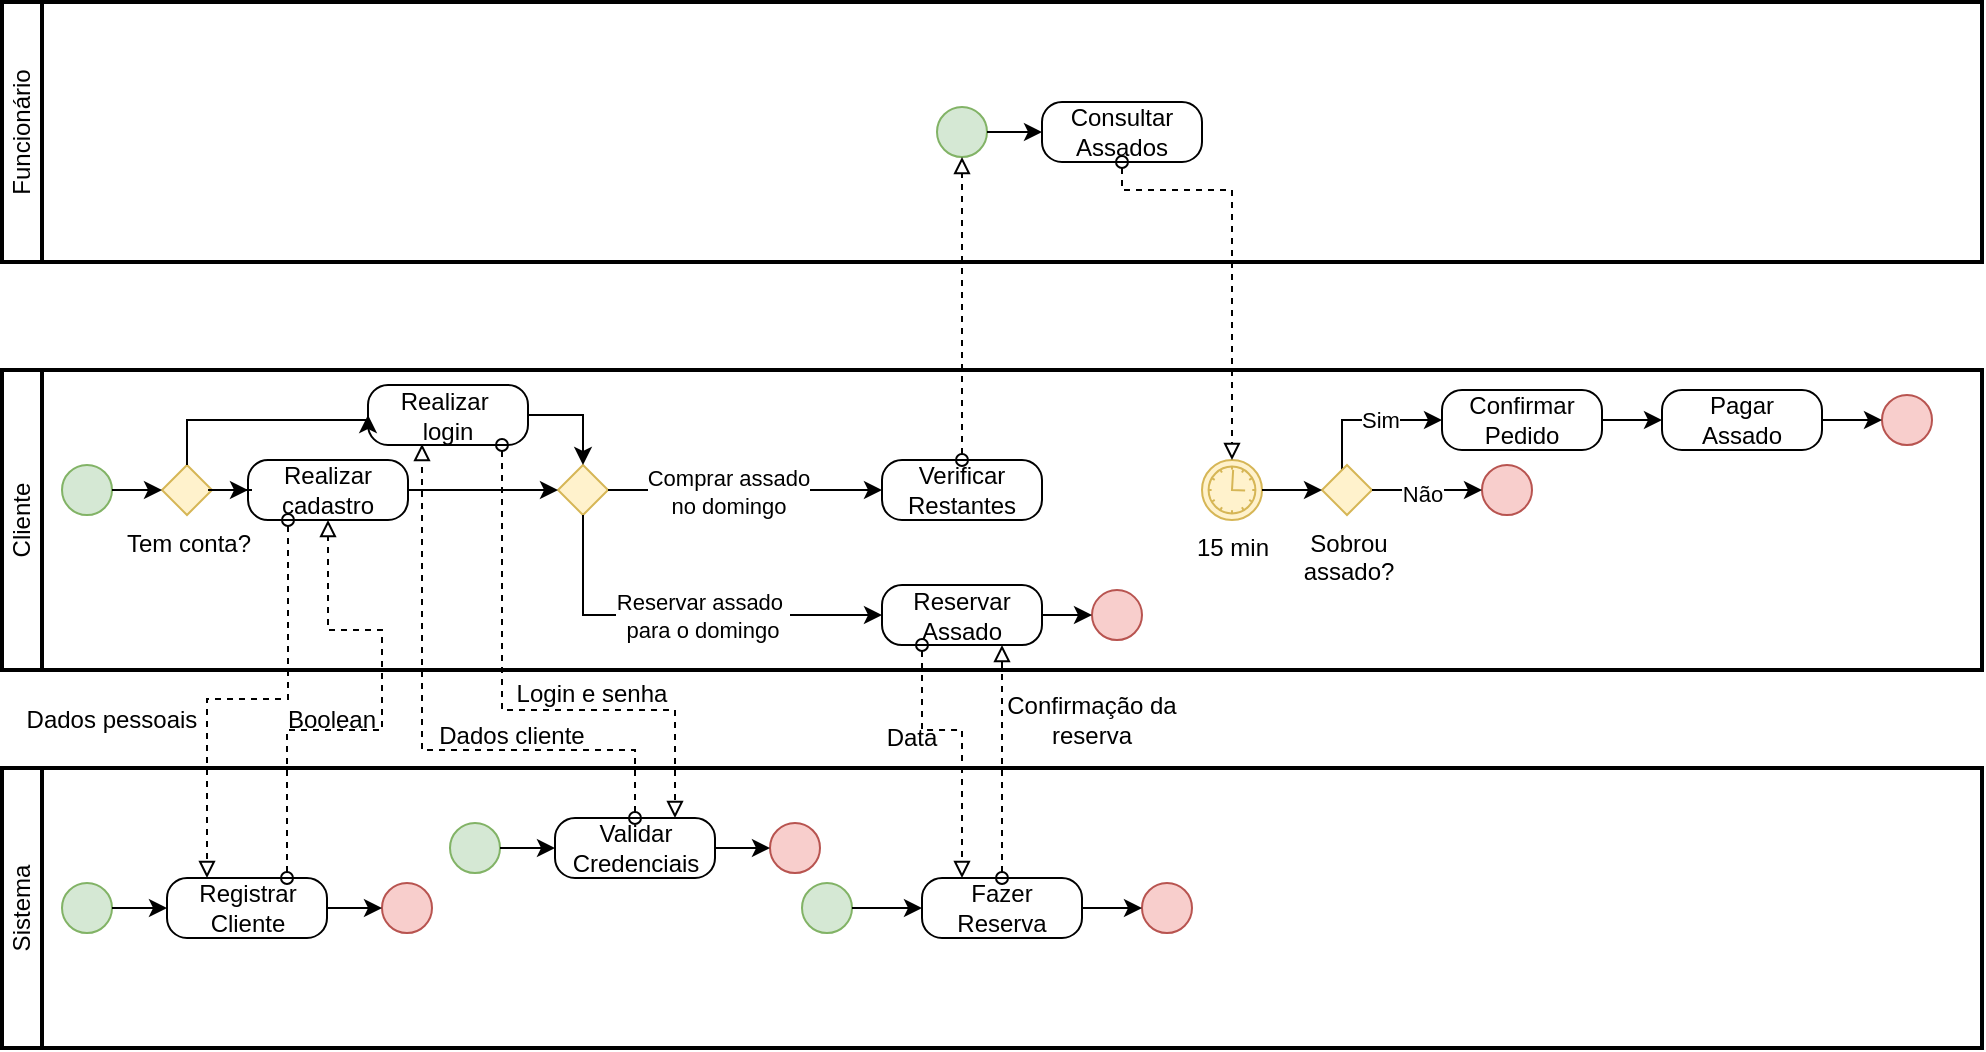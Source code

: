<mxfile version="24.0.6" type="device">
  <diagram name="Página-1" id="PackzysqCE_SgGWZMTbv">
    <mxGraphModel dx="598" dy="298" grid="1" gridSize="10" guides="1" tooltips="1" connect="1" arrows="1" fold="1" page="1" pageScale="1" pageWidth="827" pageHeight="1169" background="none" math="0" shadow="0">
      <root>
        <mxCell id="0" />
        <mxCell id="1" parent="0" />
        <mxCell id="0MPRl1a49YGlIiTAVaeu-1" value="Cliente" style="swimlane;html=1;startSize=20;fontStyle=0;collapsible=0;horizontal=0;swimlaneLine=1;swimlaneFillColor=#ffffff;strokeWidth=2;whiteSpace=wrap;" vertex="1" parent="1">
          <mxGeometry x="190" y="210" width="990" height="150" as="geometry" />
        </mxCell>
        <mxCell id="0MPRl1a49YGlIiTAVaeu-4" value="" style="points=[[0.145,0.145,0],[0.5,0,0],[0.855,0.145,0],[1,0.5,0],[0.855,0.855,0],[0.5,1,0],[0.145,0.855,0],[0,0.5,0]];shape=mxgraph.bpmn.event;html=1;verticalLabelPosition=bottom;labelBackgroundColor=#ffffff;verticalAlign=top;align=center;perimeter=ellipsePerimeter;outlineConnect=0;aspect=fixed;outline=standard;symbol=general;fillColor=#d5e8d4;strokeColor=#82b366;" vertex="1" parent="0MPRl1a49YGlIiTAVaeu-1">
          <mxGeometry x="30" y="47.5" width="25" height="25" as="geometry" />
        </mxCell>
        <mxCell id="0MPRl1a49YGlIiTAVaeu-5" value="Realizar cadastro" style="points=[[0.25,0,0],[0.5,0,0],[0.75,0,0],[1,0.25,0],[1,0.5,0],[1,0.75,0],[0.75,1,0],[0.5,1,0],[0.25,1,0],[0,0.75,0],[0,0.5,0],[0,0.25,0]];shape=mxgraph.bpmn.task;whiteSpace=wrap;rectStyle=rounded;size=10;html=1;container=1;expand=0;collapsible=0;taskMarker=abstract;" vertex="1" parent="0MPRl1a49YGlIiTAVaeu-1">
          <mxGeometry x="123" y="45" width="80" height="30" as="geometry" />
        </mxCell>
        <mxCell id="0MPRl1a49YGlIiTAVaeu-6" value="Tem conta?" style="points=[[0.25,0.25,0],[0.5,0,0],[0.75,0.25,0],[1,0.5,0],[0.75,0.75,0],[0.5,1,0],[0.25,0.75,0],[0,0.5,0]];shape=mxgraph.bpmn.gateway2;html=1;verticalLabelPosition=bottom;labelBackgroundColor=#ffffff;verticalAlign=top;align=center;perimeter=rhombusPerimeter;outlineConnect=0;outline=none;symbol=none;fillColor=#fff2cc;strokeColor=#d6b656;" vertex="1" parent="0MPRl1a49YGlIiTAVaeu-1">
          <mxGeometry x="80" y="47.5" width="25" height="25" as="geometry" />
        </mxCell>
        <mxCell id="0MPRl1a49YGlIiTAVaeu-7" style="edgeStyle=orthogonalEdgeStyle;rounded=0;orthogonalLoop=1;jettySize=auto;html=1;entryX=0;entryY=0.5;entryDx=0;entryDy=0;entryPerimeter=0;" edge="1" parent="0MPRl1a49YGlIiTAVaeu-1" source="0MPRl1a49YGlIiTAVaeu-4" target="0MPRl1a49YGlIiTAVaeu-6">
          <mxGeometry relative="1" as="geometry" />
        </mxCell>
        <mxCell id="0MPRl1a49YGlIiTAVaeu-8" value="Realizar&amp;nbsp;&lt;div&gt;login&lt;/div&gt;" style="points=[[0.25,0,0],[0.5,0,0],[0.75,0,0],[1,0.25,0],[1,0.5,0],[1,0.75,0],[0.75,1,0],[0.5,1,0],[0.25,1,0],[0,0.75,0],[0,0.5,0],[0,0.25,0]];shape=mxgraph.bpmn.task;whiteSpace=wrap;rectStyle=rounded;size=10;html=1;container=1;expand=0;collapsible=0;taskMarker=abstract;" vertex="1" parent="0MPRl1a49YGlIiTAVaeu-1">
          <mxGeometry x="183" y="7.5" width="80" height="30" as="geometry" />
        </mxCell>
        <mxCell id="0MPRl1a49YGlIiTAVaeu-9" style="edgeStyle=orthogonalEdgeStyle;rounded=0;orthogonalLoop=1;jettySize=auto;html=1;entryX=0;entryY=0.5;entryDx=0;entryDy=0;entryPerimeter=0;" edge="1" parent="0MPRl1a49YGlIiTAVaeu-1" source="0MPRl1a49YGlIiTAVaeu-6" target="0MPRl1a49YGlIiTAVaeu-8">
          <mxGeometry relative="1" as="geometry">
            <Array as="points">
              <mxPoint x="93" y="25" />
            </Array>
          </mxGeometry>
        </mxCell>
        <mxCell id="0MPRl1a49YGlIiTAVaeu-10" style="edgeStyle=orthogonalEdgeStyle;rounded=0;orthogonalLoop=1;jettySize=auto;html=1;entryX=0;entryY=0.5;entryDx=0;entryDy=0;entryPerimeter=0;" edge="1" parent="0MPRl1a49YGlIiTAVaeu-1" source="0MPRl1a49YGlIiTAVaeu-6" target="0MPRl1a49YGlIiTAVaeu-5">
          <mxGeometry relative="1" as="geometry" />
        </mxCell>
        <mxCell id="0MPRl1a49YGlIiTAVaeu-11" value="" style="points=[[0.25,0.25,0],[0.5,0,0],[0.75,0.25,0],[1,0.5,0],[0.75,0.75,0],[0.5,1,0],[0.25,0.75,0],[0,0.5,0]];shape=mxgraph.bpmn.gateway2;html=1;verticalLabelPosition=bottom;labelBackgroundColor=#ffffff;verticalAlign=top;align=center;perimeter=rhombusPerimeter;outlineConnect=0;outline=none;symbol=none;fillColor=#fff2cc;strokeColor=#d6b656;" vertex="1" parent="0MPRl1a49YGlIiTAVaeu-1">
          <mxGeometry x="278" y="47.5" width="25" height="25" as="geometry" />
        </mxCell>
        <mxCell id="0MPRl1a49YGlIiTAVaeu-12" style="edgeStyle=orthogonalEdgeStyle;rounded=0;orthogonalLoop=1;jettySize=auto;html=1;entryX=0;entryY=0.5;entryDx=0;entryDy=0;entryPerimeter=0;" edge="1" parent="0MPRl1a49YGlIiTAVaeu-1" source="0MPRl1a49YGlIiTAVaeu-5" target="0MPRl1a49YGlIiTAVaeu-11">
          <mxGeometry relative="1" as="geometry" />
        </mxCell>
        <mxCell id="0MPRl1a49YGlIiTAVaeu-14" style="edgeStyle=orthogonalEdgeStyle;rounded=0;orthogonalLoop=1;jettySize=auto;html=1;entryX=0.5;entryY=0;entryDx=0;entryDy=0;entryPerimeter=0;" edge="1" parent="0MPRl1a49YGlIiTAVaeu-1" source="0MPRl1a49YGlIiTAVaeu-8" target="0MPRl1a49YGlIiTAVaeu-11">
          <mxGeometry relative="1" as="geometry" />
        </mxCell>
        <mxCell id="0MPRl1a49YGlIiTAVaeu-15" value="Reservar&lt;div&gt;Assado&lt;/div&gt;" style="points=[[0.25,0,0],[0.5,0,0],[0.75,0,0],[1,0.25,0],[1,0.5,0],[1,0.75,0],[0.75,1,0],[0.5,1,0],[0.25,1,0],[0,0.75,0],[0,0.5,0],[0,0.25,0]];shape=mxgraph.bpmn.task;whiteSpace=wrap;rectStyle=rounded;size=10;html=1;container=1;expand=0;collapsible=0;taskMarker=abstract;" vertex="1" parent="0MPRl1a49YGlIiTAVaeu-1">
          <mxGeometry x="440" y="107.52" width="80" height="30" as="geometry" />
        </mxCell>
        <mxCell id="0MPRl1a49YGlIiTAVaeu-17" value="Verificar&lt;div&gt;Restantes&lt;/div&gt;" style="points=[[0.25,0,0],[0.5,0,0],[0.75,0,0],[1,0.25,0],[1,0.5,0],[1,0.75,0],[0.75,1,0],[0.5,1,0],[0.25,1,0],[0,0.75,0],[0,0.5,0],[0,0.25,0]];shape=mxgraph.bpmn.task;whiteSpace=wrap;rectStyle=rounded;size=10;html=1;container=1;expand=0;collapsible=0;taskMarker=abstract;" vertex="1" parent="0MPRl1a49YGlIiTAVaeu-1">
          <mxGeometry x="440" y="45" width="80" height="30" as="geometry" />
        </mxCell>
        <mxCell id="0MPRl1a49YGlIiTAVaeu-18" style="edgeStyle=orthogonalEdgeStyle;rounded=0;orthogonalLoop=1;jettySize=auto;html=1;" edge="1" parent="0MPRl1a49YGlIiTAVaeu-1" source="0MPRl1a49YGlIiTAVaeu-11">
          <mxGeometry relative="1" as="geometry">
            <mxPoint x="440" y="60" as="targetPoint" />
          </mxGeometry>
        </mxCell>
        <mxCell id="0MPRl1a49YGlIiTAVaeu-20" value="&lt;div&gt;Comprar assado&lt;/div&gt;&lt;div&gt;no domingo&lt;/div&gt;" style="edgeLabel;html=1;align=center;verticalAlign=middle;resizable=0;points=[];" vertex="1" connectable="0" parent="0MPRl1a49YGlIiTAVaeu-18">
          <mxGeometry x="-0.13" y="-1" relative="1" as="geometry">
            <mxPoint as="offset" />
          </mxGeometry>
        </mxCell>
        <mxCell id="0MPRl1a49YGlIiTAVaeu-19" style="edgeStyle=orthogonalEdgeStyle;rounded=0;orthogonalLoop=1;jettySize=auto;html=1;entryX=0;entryY=0.5;entryDx=0;entryDy=0;entryPerimeter=0;exitX=0.5;exitY=1;exitDx=0;exitDy=0;exitPerimeter=0;" edge="1" parent="0MPRl1a49YGlIiTAVaeu-1" source="0MPRl1a49YGlIiTAVaeu-11" target="0MPRl1a49YGlIiTAVaeu-15">
          <mxGeometry relative="1" as="geometry">
            <mxPoint x="291" y="80" as="sourcePoint" />
            <mxPoint x="478" y="122.52" as="targetPoint" />
            <Array as="points">
              <mxPoint x="291" y="123" />
            </Array>
          </mxGeometry>
        </mxCell>
        <mxCell id="0MPRl1a49YGlIiTAVaeu-21" value="Reservar assado&amp;nbsp;&lt;div&gt;para o domingo&lt;/div&gt;" style="edgeLabel;html=1;align=center;verticalAlign=middle;resizable=0;points=[];" vertex="1" connectable="0" parent="0MPRl1a49YGlIiTAVaeu-19">
          <mxGeometry x="0.097" relative="1" as="geometry">
            <mxPoint as="offset" />
          </mxGeometry>
        </mxCell>
        <mxCell id="0MPRl1a49YGlIiTAVaeu-34" value="15 min" style="points=[[0.145,0.145,0],[0.5,0,0],[0.855,0.145,0],[1,0.5,0],[0.855,0.855,0],[0.5,1,0],[0.145,0.855,0],[0,0.5,0]];shape=mxgraph.bpmn.event;html=1;verticalLabelPosition=bottom;labelBackgroundColor=#ffffff;verticalAlign=top;align=center;perimeter=ellipsePerimeter;outlineConnect=0;aspect=fixed;outline=standard;symbol=timer;fillColor=#fff2cc;strokeColor=#d6b656;" vertex="1" parent="0MPRl1a49YGlIiTAVaeu-1">
          <mxGeometry x="600" y="45" width="30" height="30" as="geometry" />
        </mxCell>
        <mxCell id="0MPRl1a49YGlIiTAVaeu-36" value="Confirmar&lt;div&gt;Pedido&lt;/div&gt;" style="points=[[0.25,0,0],[0.5,0,0],[0.75,0,0],[1,0.25,0],[1,0.5,0],[1,0.75,0],[0.75,1,0],[0.5,1,0],[0.25,1,0],[0,0.75,0],[0,0.5,0],[0,0.25,0]];shape=mxgraph.bpmn.task;whiteSpace=wrap;rectStyle=rounded;size=10;html=1;container=1;expand=0;collapsible=0;taskMarker=abstract;" vertex="1" parent="0MPRl1a49YGlIiTAVaeu-1">
          <mxGeometry x="720" y="10" width="80" height="30" as="geometry" />
        </mxCell>
        <mxCell id="0MPRl1a49YGlIiTAVaeu-37" value="Pagar&lt;div&gt;Assado&lt;/div&gt;" style="points=[[0.25,0,0],[0.5,0,0],[0.75,0,0],[1,0.25,0],[1,0.5,0],[1,0.75,0],[0.75,1,0],[0.5,1,0],[0.25,1,0],[0,0.75,0],[0,0.5,0],[0,0.25,0]];shape=mxgraph.bpmn.task;whiteSpace=wrap;rectStyle=rounded;size=10;html=1;container=1;expand=0;collapsible=0;taskMarker=abstract;" vertex="1" parent="0MPRl1a49YGlIiTAVaeu-1">
          <mxGeometry x="830" y="10" width="80" height="30" as="geometry" />
        </mxCell>
        <mxCell id="0MPRl1a49YGlIiTAVaeu-41" style="edgeStyle=orthogonalEdgeStyle;rounded=0;orthogonalLoop=1;jettySize=auto;html=1;entryX=0;entryY=0.5;entryDx=0;entryDy=0;entryPerimeter=0;" edge="1" parent="0MPRl1a49YGlIiTAVaeu-1" source="0MPRl1a49YGlIiTAVaeu-36" target="0MPRl1a49YGlIiTAVaeu-37">
          <mxGeometry relative="1" as="geometry" />
        </mxCell>
        <mxCell id="0MPRl1a49YGlIiTAVaeu-42" value="" style="points=[[0.145,0.145,0],[0.5,0,0],[0.855,0.145,0],[1,0.5,0],[0.855,0.855,0],[0.5,1,0],[0.145,0.855,0],[0,0.5,0]];shape=mxgraph.bpmn.event;html=1;verticalLabelPosition=bottom;labelBackgroundColor=#ffffff;verticalAlign=top;align=center;perimeter=ellipsePerimeter;outlineConnect=0;aspect=fixed;outline=standard;symbol=general;fillColor=#f8cecc;strokeColor=#b85450;" vertex="1" parent="0MPRl1a49YGlIiTAVaeu-1">
          <mxGeometry x="940" y="12.5" width="25" height="25" as="geometry" />
        </mxCell>
        <mxCell id="0MPRl1a49YGlIiTAVaeu-43" style="edgeStyle=orthogonalEdgeStyle;rounded=0;orthogonalLoop=1;jettySize=auto;html=1;entryX=0;entryY=0.5;entryDx=0;entryDy=0;entryPerimeter=0;" edge="1" parent="0MPRl1a49YGlIiTAVaeu-1" source="0MPRl1a49YGlIiTAVaeu-37" target="0MPRl1a49YGlIiTAVaeu-42">
          <mxGeometry relative="1" as="geometry" />
        </mxCell>
        <mxCell id="0MPRl1a49YGlIiTAVaeu-53" style="edgeStyle=orthogonalEdgeStyle;rounded=0;orthogonalLoop=1;jettySize=auto;html=1;entryX=0;entryY=0.5;entryDx=0;entryDy=0;entryPerimeter=0;" edge="1" parent="0MPRl1a49YGlIiTAVaeu-1" source="0MPRl1a49YGlIiTAVaeu-44" target="0MPRl1a49YGlIiTAVaeu-36">
          <mxGeometry relative="1" as="geometry">
            <mxPoint x="672.5" y="20" as="targetPoint" />
            <Array as="points">
              <mxPoint x="670" y="25" />
            </Array>
          </mxGeometry>
        </mxCell>
        <mxCell id="0MPRl1a49YGlIiTAVaeu-54" value="Sim" style="edgeLabel;html=1;align=center;verticalAlign=middle;resizable=0;points=[];" vertex="1" connectable="0" parent="0MPRl1a49YGlIiTAVaeu-53">
          <mxGeometry x="0.154" relative="1" as="geometry">
            <mxPoint as="offset" />
          </mxGeometry>
        </mxCell>
        <mxCell id="0MPRl1a49YGlIiTAVaeu-44" value="Sobrou&lt;div&gt;assado?&lt;/div&gt;" style="points=[[0.25,0.25,0],[0.5,0,0],[0.75,0.25,0],[1,0.5,0],[0.75,0.75,0],[0.5,1,0],[0.25,0.75,0],[0,0.5,0]];shape=mxgraph.bpmn.gateway2;html=1;verticalLabelPosition=bottom;labelBackgroundColor=#ffffff;verticalAlign=top;align=center;perimeter=rhombusPerimeter;outlineConnect=0;outline=none;symbol=none;fillColor=#fff2cc;strokeColor=#d6b656;" vertex="1" parent="0MPRl1a49YGlIiTAVaeu-1">
          <mxGeometry x="660" y="47.5" width="25" height="25" as="geometry" />
        </mxCell>
        <mxCell id="0MPRl1a49YGlIiTAVaeu-45" style="edgeStyle=orthogonalEdgeStyle;rounded=0;orthogonalLoop=1;jettySize=auto;html=1;entryX=0;entryY=0.5;entryDx=0;entryDy=0;entryPerimeter=0;" edge="1" parent="0MPRl1a49YGlIiTAVaeu-1" source="0MPRl1a49YGlIiTAVaeu-34" target="0MPRl1a49YGlIiTAVaeu-44">
          <mxGeometry relative="1" as="geometry" />
        </mxCell>
        <mxCell id="0MPRl1a49YGlIiTAVaeu-49" value="" style="points=[[0.145,0.145,0],[0.5,0,0],[0.855,0.145,0],[1,0.5,0],[0.855,0.855,0],[0.5,1,0],[0.145,0.855,0],[0,0.5,0]];shape=mxgraph.bpmn.event;html=1;verticalLabelPosition=bottom;labelBackgroundColor=#ffffff;verticalAlign=top;align=center;perimeter=ellipsePerimeter;outlineConnect=0;aspect=fixed;outline=standard;symbol=general;fillColor=#f8cecc;strokeColor=#b85450;" vertex="1" parent="0MPRl1a49YGlIiTAVaeu-1">
          <mxGeometry x="740" y="47.5" width="25" height="25" as="geometry" />
        </mxCell>
        <mxCell id="0MPRl1a49YGlIiTAVaeu-51" style="edgeStyle=orthogonalEdgeStyle;rounded=0;orthogonalLoop=1;jettySize=auto;html=1;entryX=0;entryY=0.5;entryDx=0;entryDy=0;entryPerimeter=0;" edge="1" parent="0MPRl1a49YGlIiTAVaeu-1" source="0MPRl1a49YGlIiTAVaeu-44" target="0MPRl1a49YGlIiTAVaeu-49">
          <mxGeometry relative="1" as="geometry">
            <mxPoint x="720" y="60" as="targetPoint" />
          </mxGeometry>
        </mxCell>
        <mxCell id="0MPRl1a49YGlIiTAVaeu-55" value="Não" style="edgeLabel;html=1;align=center;verticalAlign=middle;resizable=0;points=[];" vertex="1" connectable="0" parent="0MPRl1a49YGlIiTAVaeu-51">
          <mxGeometry x="-0.117" y="-2" relative="1" as="geometry">
            <mxPoint as="offset" />
          </mxGeometry>
        </mxCell>
        <mxCell id="0MPRl1a49YGlIiTAVaeu-2" value="Funcionário" style="swimlane;html=1;startSize=20;fontStyle=0;collapsible=0;horizontal=0;swimlaneLine=1;swimlaneFillColor=#ffffff;strokeWidth=2;whiteSpace=wrap;" vertex="1" parent="1">
          <mxGeometry x="190" y="26" width="990" height="130" as="geometry" />
        </mxCell>
        <mxCell id="0MPRl1a49YGlIiTAVaeu-22" value="" style="points=[[0.145,0.145,0],[0.5,0,0],[0.855,0.145,0],[1,0.5,0],[0.855,0.855,0],[0.5,1,0],[0.145,0.855,0],[0,0.5,0]];shape=mxgraph.bpmn.event;html=1;verticalLabelPosition=bottom;labelBackgroundColor=#ffffff;verticalAlign=top;align=center;perimeter=ellipsePerimeter;outlineConnect=0;aspect=fixed;outline=standard;symbol=general;fillColor=#d5e8d4;strokeColor=#82b366;" vertex="1" parent="0MPRl1a49YGlIiTAVaeu-2">
          <mxGeometry x="467.5" y="52.5" width="25" height="25" as="geometry" />
        </mxCell>
        <mxCell id="0MPRl1a49YGlIiTAVaeu-23" value="Consultar&lt;div&gt;Assados&lt;/div&gt;" style="points=[[0.25,0,0],[0.5,0,0],[0.75,0,0],[1,0.25,0],[1,0.5,0],[1,0.75,0],[0.75,1,0],[0.5,1,0],[0.25,1,0],[0,0.75,0],[0,0.5,0],[0,0.25,0]];shape=mxgraph.bpmn.task;whiteSpace=wrap;rectStyle=rounded;size=10;html=1;container=1;expand=0;collapsible=0;taskMarker=abstract;" vertex="1" parent="0MPRl1a49YGlIiTAVaeu-2">
          <mxGeometry x="520" y="50" width="80" height="30" as="geometry" />
        </mxCell>
        <mxCell id="0MPRl1a49YGlIiTAVaeu-26" style="edgeStyle=orthogonalEdgeStyle;rounded=0;orthogonalLoop=1;jettySize=auto;html=1;entryX=0;entryY=0.5;entryDx=0;entryDy=0;entryPerimeter=0;" edge="1" parent="0MPRl1a49YGlIiTAVaeu-2" source="0MPRl1a49YGlIiTAVaeu-22" target="0MPRl1a49YGlIiTAVaeu-23">
          <mxGeometry relative="1" as="geometry" />
        </mxCell>
        <mxCell id="0MPRl1a49YGlIiTAVaeu-3" value="Sistema" style="swimlane;html=1;startSize=20;fontStyle=0;collapsible=0;horizontal=0;swimlaneLine=1;swimlaneFillColor=#ffffff;strokeWidth=2;whiteSpace=wrap;" vertex="1" parent="1">
          <mxGeometry x="190" y="409" width="990" height="140" as="geometry" />
        </mxCell>
        <mxCell id="0MPRl1a49YGlIiTAVaeu-28" value="" style="points=[[0.145,0.145,0],[0.5,0,0],[0.855,0.145,0],[1,0.5,0],[0.855,0.855,0],[0.5,1,0],[0.145,0.855,0],[0,0.5,0]];shape=mxgraph.bpmn.event;html=1;verticalLabelPosition=bottom;labelBackgroundColor=#ffffff;verticalAlign=top;align=center;perimeter=ellipsePerimeter;outlineConnect=0;aspect=fixed;outline=standard;symbol=general;fillColor=#d5e8d4;strokeColor=#82b366;" vertex="1" parent="0MPRl1a49YGlIiTAVaeu-3">
          <mxGeometry x="30" y="57.5" width="25" height="25" as="geometry" />
        </mxCell>
        <mxCell id="0MPRl1a49YGlIiTAVaeu-29" value="Registrar&lt;div&gt;Cliente&lt;/div&gt;" style="points=[[0.25,0,0],[0.5,0,0],[0.75,0,0],[1,0.25,0],[1,0.5,0],[1,0.75,0],[0.75,1,0],[0.5,1,0],[0.25,1,0],[0,0.75,0],[0,0.5,0],[0,0.25,0]];shape=mxgraph.bpmn.task;whiteSpace=wrap;rectStyle=rounded;size=10;html=1;container=1;expand=0;collapsible=0;taskMarker=abstract;" vertex="1" parent="0MPRl1a49YGlIiTAVaeu-3">
          <mxGeometry x="82.5" y="55" width="80" height="30" as="geometry" />
        </mxCell>
        <mxCell id="0MPRl1a49YGlIiTAVaeu-30" style="edgeStyle=orthogonalEdgeStyle;rounded=0;orthogonalLoop=1;jettySize=auto;html=1;entryX=0;entryY=0.5;entryDx=0;entryDy=0;entryPerimeter=0;" edge="1" parent="0MPRl1a49YGlIiTAVaeu-3" source="0MPRl1a49YGlIiTAVaeu-28" target="0MPRl1a49YGlIiTAVaeu-29">
          <mxGeometry relative="1" as="geometry" />
        </mxCell>
        <mxCell id="0MPRl1a49YGlIiTAVaeu-32" value="" style="points=[[0.145,0.145,0],[0.5,0,0],[0.855,0.145,0],[1,0.5,0],[0.855,0.855,0],[0.5,1,0],[0.145,0.855,0],[0,0.5,0]];shape=mxgraph.bpmn.event;html=1;verticalLabelPosition=bottom;labelBackgroundColor=#ffffff;verticalAlign=top;align=center;perimeter=ellipsePerimeter;outlineConnect=0;aspect=fixed;outline=standard;symbol=general;fillColor=#f8cecc;strokeColor=#b85450;" vertex="1" parent="0MPRl1a49YGlIiTAVaeu-3">
          <mxGeometry x="190" y="57.5" width="25" height="25" as="geometry" />
        </mxCell>
        <mxCell id="0MPRl1a49YGlIiTAVaeu-33" style="edgeStyle=orthogonalEdgeStyle;rounded=0;orthogonalLoop=1;jettySize=auto;html=1;entryX=0;entryY=0.5;entryDx=0;entryDy=0;entryPerimeter=0;" edge="1" parent="0MPRl1a49YGlIiTAVaeu-3" source="0MPRl1a49YGlIiTAVaeu-29" target="0MPRl1a49YGlIiTAVaeu-32">
          <mxGeometry relative="1" as="geometry" />
        </mxCell>
        <mxCell id="0MPRl1a49YGlIiTAVaeu-56" value="Fazer&lt;div&gt;Reserva&lt;/div&gt;" style="points=[[0.25,0,0],[0.5,0,0],[0.75,0,0],[1,0.25,0],[1,0.5,0],[1,0.75,0],[0.75,1,0],[0.5,1,0],[0.25,1,0],[0,0.75,0],[0,0.5,0],[0,0.25,0]];shape=mxgraph.bpmn.task;whiteSpace=wrap;rectStyle=rounded;size=10;html=1;container=1;expand=0;collapsible=0;taskMarker=abstract;" vertex="1" parent="0MPRl1a49YGlIiTAVaeu-3">
          <mxGeometry x="460" y="55" width="80" height="30" as="geometry" />
        </mxCell>
        <mxCell id="0MPRl1a49YGlIiTAVaeu-57" value="" style="points=[[0.145,0.145,0],[0.5,0,0],[0.855,0.145,0],[1,0.5,0],[0.855,0.855,0],[0.5,1,0],[0.145,0.855,0],[0,0.5,0]];shape=mxgraph.bpmn.event;html=1;verticalLabelPosition=bottom;labelBackgroundColor=#ffffff;verticalAlign=top;align=center;perimeter=ellipsePerimeter;outlineConnect=0;aspect=fixed;outline=standard;symbol=general;fillColor=#d5e8d4;strokeColor=#82b366;" vertex="1" parent="0MPRl1a49YGlIiTAVaeu-3">
          <mxGeometry x="400" y="57.5" width="25" height="25" as="geometry" />
        </mxCell>
        <mxCell id="0MPRl1a49YGlIiTAVaeu-59" style="edgeStyle=orthogonalEdgeStyle;rounded=0;orthogonalLoop=1;jettySize=auto;html=1;entryX=0;entryY=0.5;entryDx=0;entryDy=0;entryPerimeter=0;" edge="1" parent="0MPRl1a49YGlIiTAVaeu-3" source="0MPRl1a49YGlIiTAVaeu-57" target="0MPRl1a49YGlIiTAVaeu-56">
          <mxGeometry relative="1" as="geometry" />
        </mxCell>
        <mxCell id="0MPRl1a49YGlIiTAVaeu-66" value="" style="points=[[0.145,0.145,0],[0.5,0,0],[0.855,0.145,0],[1,0.5,0],[0.855,0.855,0],[0.5,1,0],[0.145,0.855,0],[0,0.5,0]];shape=mxgraph.bpmn.event;html=1;verticalLabelPosition=bottom;labelBackgroundColor=#ffffff;verticalAlign=top;align=center;perimeter=ellipsePerimeter;outlineConnect=0;aspect=fixed;outline=standard;symbol=general;fillColor=#d5e8d4;strokeColor=#82b366;" vertex="1" parent="0MPRl1a49YGlIiTAVaeu-3">
          <mxGeometry x="224" y="27.5" width="25" height="25" as="geometry" />
        </mxCell>
        <mxCell id="0MPRl1a49YGlIiTAVaeu-67" value="Validar&lt;div&gt;Credenciais&lt;/div&gt;" style="points=[[0.25,0,0],[0.5,0,0],[0.75,0,0],[1,0.25,0],[1,0.5,0],[1,0.75,0],[0.75,1,0],[0.5,1,0],[0.25,1,0],[0,0.75,0],[0,0.5,0],[0,0.25,0]];shape=mxgraph.bpmn.task;whiteSpace=wrap;rectStyle=rounded;size=10;html=1;container=1;expand=0;collapsible=0;taskMarker=abstract;" vertex="1" parent="0MPRl1a49YGlIiTAVaeu-3">
          <mxGeometry x="276.5" y="25" width="80" height="30" as="geometry" />
        </mxCell>
        <mxCell id="0MPRl1a49YGlIiTAVaeu-68" style="edgeStyle=orthogonalEdgeStyle;rounded=0;orthogonalLoop=1;jettySize=auto;html=1;entryX=0;entryY=0.5;entryDx=0;entryDy=0;entryPerimeter=0;" edge="1" parent="0MPRl1a49YGlIiTAVaeu-3" source="0MPRl1a49YGlIiTAVaeu-66" target="0MPRl1a49YGlIiTAVaeu-67">
          <mxGeometry relative="1" as="geometry" />
        </mxCell>
        <mxCell id="0MPRl1a49YGlIiTAVaeu-69" value="" style="points=[[0.145,0.145,0],[0.5,0,0],[0.855,0.145,0],[1,0.5,0],[0.855,0.855,0],[0.5,1,0],[0.145,0.855,0],[0,0.5,0]];shape=mxgraph.bpmn.event;html=1;verticalLabelPosition=bottom;labelBackgroundColor=#ffffff;verticalAlign=top;align=center;perimeter=ellipsePerimeter;outlineConnect=0;aspect=fixed;outline=standard;symbol=general;fillColor=#f8cecc;strokeColor=#b85450;" vertex="1" parent="0MPRl1a49YGlIiTAVaeu-3">
          <mxGeometry x="384" y="27.5" width="25" height="25" as="geometry" />
        </mxCell>
        <mxCell id="0MPRl1a49YGlIiTAVaeu-70" style="edgeStyle=orthogonalEdgeStyle;rounded=0;orthogonalLoop=1;jettySize=auto;html=1;entryX=0;entryY=0.5;entryDx=0;entryDy=0;entryPerimeter=0;" edge="1" parent="0MPRl1a49YGlIiTAVaeu-3" source="0MPRl1a49YGlIiTAVaeu-67" target="0MPRl1a49YGlIiTAVaeu-69">
          <mxGeometry relative="1" as="geometry" />
        </mxCell>
        <mxCell id="0MPRl1a49YGlIiTAVaeu-77" value="" style="points=[[0.145,0.145,0],[0.5,0,0],[0.855,0.145,0],[1,0.5,0],[0.855,0.855,0],[0.5,1,0],[0.145,0.855,0],[0,0.5,0]];shape=mxgraph.bpmn.event;html=1;verticalLabelPosition=bottom;labelBackgroundColor=#ffffff;verticalAlign=top;align=center;perimeter=ellipsePerimeter;outlineConnect=0;aspect=fixed;outline=standard;symbol=general;fillColor=#f8cecc;strokeColor=#b85450;" vertex="1" parent="0MPRl1a49YGlIiTAVaeu-3">
          <mxGeometry x="570" y="57.5" width="25" height="25" as="geometry" />
        </mxCell>
        <mxCell id="0MPRl1a49YGlIiTAVaeu-78" style="edgeStyle=orthogonalEdgeStyle;rounded=0;orthogonalLoop=1;jettySize=auto;html=1;entryX=0;entryY=0.5;entryDx=0;entryDy=0;entryPerimeter=0;" edge="1" parent="0MPRl1a49YGlIiTAVaeu-3" source="0MPRl1a49YGlIiTAVaeu-56" target="0MPRl1a49YGlIiTAVaeu-77">
          <mxGeometry relative="1" as="geometry" />
        </mxCell>
        <mxCell id="0MPRl1a49YGlIiTAVaeu-25" style="edgeStyle=orthogonalEdgeStyle;rounded=0;orthogonalLoop=1;jettySize=auto;html=1;entryX=0.5;entryY=1;entryDx=0;entryDy=0;entryPerimeter=0;dashed=1;endArrow=block;endFill=0;startArrow=oval;startFill=0;" edge="1" parent="1" source="0MPRl1a49YGlIiTAVaeu-17" target="0MPRl1a49YGlIiTAVaeu-22">
          <mxGeometry relative="1" as="geometry" />
        </mxCell>
        <mxCell id="0MPRl1a49YGlIiTAVaeu-31" style="edgeStyle=orthogonalEdgeStyle;rounded=0;orthogonalLoop=1;jettySize=auto;html=1;entryX=0.25;entryY=0;entryDx=0;entryDy=0;entryPerimeter=0;dashed=1;endArrow=block;endFill=0;startArrow=oval;startFill=0;exitX=0.25;exitY=1;exitDx=0;exitDy=0;exitPerimeter=0;" edge="1" parent="1" source="0MPRl1a49YGlIiTAVaeu-5" target="0MPRl1a49YGlIiTAVaeu-29">
          <mxGeometry relative="1" as="geometry" />
        </mxCell>
        <mxCell id="0MPRl1a49YGlIiTAVaeu-35" style="edgeStyle=orthogonalEdgeStyle;rounded=0;orthogonalLoop=1;jettySize=auto;html=1;entryX=0.5;entryY=0;entryDx=0;entryDy=0;entryPerimeter=0;dashed=1;startArrow=oval;startFill=0;endArrow=block;endFill=0;" edge="1" parent="1" source="0MPRl1a49YGlIiTAVaeu-23" target="0MPRl1a49YGlIiTAVaeu-34">
          <mxGeometry relative="1" as="geometry">
            <Array as="points">
              <mxPoint x="805" y="120" />
            </Array>
          </mxGeometry>
        </mxCell>
        <mxCell id="0MPRl1a49YGlIiTAVaeu-38" style="edgeStyle=orthogonalEdgeStyle;rounded=0;orthogonalLoop=1;jettySize=auto;html=1;exitX=0.75;exitY=0;exitDx=0;exitDy=0;exitPerimeter=0;dashed=1;startArrow=oval;startFill=0;endArrow=block;endFill=0;entryX=0.5;entryY=1;entryDx=0;entryDy=0;entryPerimeter=0;" edge="1" parent="1" source="0MPRl1a49YGlIiTAVaeu-29" target="0MPRl1a49YGlIiTAVaeu-5">
          <mxGeometry relative="1" as="geometry">
            <mxPoint x="380" y="300" as="targetPoint" />
            <Array as="points">
              <mxPoint x="333" y="390" />
              <mxPoint x="380" y="390" />
              <mxPoint x="380" y="340" />
              <mxPoint x="353" y="340" />
            </Array>
          </mxGeometry>
        </mxCell>
        <mxCell id="0MPRl1a49YGlIiTAVaeu-60" style="edgeStyle=orthogonalEdgeStyle;rounded=0;orthogonalLoop=1;jettySize=auto;html=1;entryX=0.25;entryY=0;entryDx=0;entryDy=0;entryPerimeter=0;dashed=1;startArrow=oval;startFill=0;endArrow=block;endFill=0;exitX=0.25;exitY=1;exitDx=0;exitDy=0;exitPerimeter=0;" edge="1" parent="1" source="0MPRl1a49YGlIiTAVaeu-15" target="0MPRl1a49YGlIiTAVaeu-56">
          <mxGeometry relative="1" as="geometry">
            <Array as="points">
              <mxPoint x="650" y="390" />
              <mxPoint x="670" y="390" />
            </Array>
          </mxGeometry>
        </mxCell>
        <mxCell id="0MPRl1a49YGlIiTAVaeu-62" style="edgeStyle=orthogonalEdgeStyle;rounded=0;orthogonalLoop=1;jettySize=auto;html=1;entryX=0.75;entryY=1;entryDx=0;entryDy=0;entryPerimeter=0;dashed=1;startArrow=oval;startFill=0;endArrow=block;endFill=0;" edge="1" parent="1" source="0MPRl1a49YGlIiTAVaeu-56" target="0MPRl1a49YGlIiTAVaeu-15">
          <mxGeometry relative="1" as="geometry" />
        </mxCell>
        <mxCell id="0MPRl1a49YGlIiTAVaeu-63" value="" style="points=[[0.145,0.145,0],[0.5,0,0],[0.855,0.145,0],[1,0.5,0],[0.855,0.855,0],[0.5,1,0],[0.145,0.855,0],[0,0.5,0]];shape=mxgraph.bpmn.event;html=1;verticalLabelPosition=bottom;labelBackgroundColor=#ffffff;verticalAlign=top;align=center;perimeter=ellipsePerimeter;outlineConnect=0;aspect=fixed;outline=standard;symbol=general;fillColor=#f8cecc;strokeColor=#b85450;" vertex="1" parent="1">
          <mxGeometry x="735" y="320.02" width="25" height="25" as="geometry" />
        </mxCell>
        <mxCell id="0MPRl1a49YGlIiTAVaeu-64" style="edgeStyle=orthogonalEdgeStyle;rounded=0;orthogonalLoop=1;jettySize=auto;html=1;" edge="1" parent="1" source="0MPRl1a49YGlIiTAVaeu-15" target="0MPRl1a49YGlIiTAVaeu-63">
          <mxGeometry relative="1" as="geometry" />
        </mxCell>
        <mxCell id="0MPRl1a49YGlIiTAVaeu-65" value="Dados pessoais" style="text;html=1;align=center;verticalAlign=middle;whiteSpace=wrap;rounded=0;" vertex="1" parent="1">
          <mxGeometry x="190" y="370" width="110" height="30" as="geometry" />
        </mxCell>
        <mxCell id="0MPRl1a49YGlIiTAVaeu-72" style="edgeStyle=orthogonalEdgeStyle;rounded=0;orthogonalLoop=1;jettySize=auto;html=1;dashed=1;startArrow=oval;startFill=0;endArrow=block;endFill=0;" edge="1" parent="1" source="0MPRl1a49YGlIiTAVaeu-67">
          <mxGeometry relative="1" as="geometry">
            <mxPoint x="400" y="247" as="targetPoint" />
            <Array as="points">
              <mxPoint x="507" y="400" />
              <mxPoint x="400" y="400" />
            </Array>
          </mxGeometry>
        </mxCell>
        <mxCell id="0MPRl1a49YGlIiTAVaeu-73" style="edgeStyle=orthogonalEdgeStyle;rounded=0;orthogonalLoop=1;jettySize=auto;html=1;entryX=0.75;entryY=0;entryDx=0;entryDy=0;entryPerimeter=0;dashed=1;startArrow=oval;startFill=0;endArrow=block;endFill=0;" edge="1" parent="1" source="0MPRl1a49YGlIiTAVaeu-8" target="0MPRl1a49YGlIiTAVaeu-67">
          <mxGeometry relative="1" as="geometry">
            <Array as="points">
              <mxPoint x="440" y="233" />
              <mxPoint x="440" y="380" />
              <mxPoint x="527" y="380" />
            </Array>
          </mxGeometry>
        </mxCell>
        <mxCell id="0MPRl1a49YGlIiTAVaeu-74" value="Login e senha" style="text;html=1;align=center;verticalAlign=middle;whiteSpace=wrap;rounded=0;" vertex="1" parent="1">
          <mxGeometry x="430" y="357" width="110" height="30" as="geometry" />
        </mxCell>
        <mxCell id="0MPRl1a49YGlIiTAVaeu-75" value="Boolean" style="text;html=1;align=center;verticalAlign=middle;whiteSpace=wrap;rounded=0;" vertex="1" parent="1">
          <mxGeometry x="300" y="370" width="110" height="30" as="geometry" />
        </mxCell>
        <mxCell id="0MPRl1a49YGlIiTAVaeu-76" value="Dados cliente" style="text;html=1;align=center;verticalAlign=middle;whiteSpace=wrap;rounded=0;" vertex="1" parent="1">
          <mxGeometry x="390" y="378" width="110" height="30" as="geometry" />
        </mxCell>
        <mxCell id="0MPRl1a49YGlIiTAVaeu-79" value="Data" style="text;html=1;align=center;verticalAlign=middle;whiteSpace=wrap;rounded=0;" vertex="1" parent="1">
          <mxGeometry x="590" y="379" width="110" height="30" as="geometry" />
        </mxCell>
        <mxCell id="0MPRl1a49YGlIiTAVaeu-80" value="Confirmação da reserva" style="text;html=1;align=center;verticalAlign=middle;whiteSpace=wrap;rounded=0;" vertex="1" parent="1">
          <mxGeometry x="680" y="370" width="110" height="30" as="geometry" />
        </mxCell>
      </root>
    </mxGraphModel>
  </diagram>
</mxfile>
